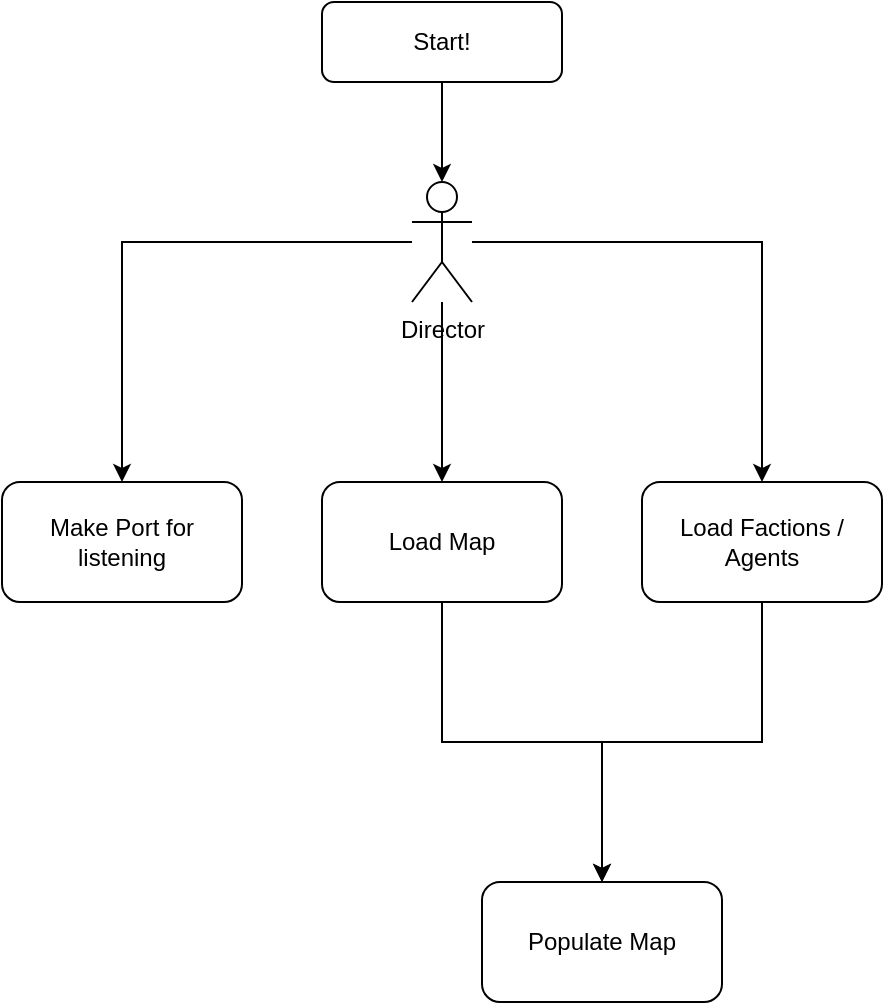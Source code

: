 <mxfile version="25.0.3">
  <diagram id="C5RBs43oDa-KdzZeNtuy" name="Page-1">
    <mxGraphModel dx="989" dy="521" grid="1" gridSize="10" guides="1" tooltips="1" connect="1" arrows="1" fold="1" page="1" pageScale="1" pageWidth="827" pageHeight="1169" math="0" shadow="0">
      <root>
        <mxCell id="WIyWlLk6GJQsqaUBKTNV-0" />
        <mxCell id="WIyWlLk6GJQsqaUBKTNV-1" parent="WIyWlLk6GJQsqaUBKTNV-0" />
        <mxCell id="WIyWlLk6GJQsqaUBKTNV-3" value="Start!" style="rounded=1;whiteSpace=wrap;html=1;fontSize=12;glass=0;strokeWidth=1;shadow=0;" parent="WIyWlLk6GJQsqaUBKTNV-1" vertex="1">
          <mxGeometry x="160" y="80" width="120" height="40" as="geometry" />
        </mxCell>
        <mxCell id="E-4oXCg5oMqy4fV0n46A-7" style="edgeStyle=orthogonalEdgeStyle;rounded=0;orthogonalLoop=1;jettySize=auto;html=1;entryX=0.5;entryY=0;entryDx=0;entryDy=0;" edge="1" parent="WIyWlLk6GJQsqaUBKTNV-1" source="E-4oXCg5oMqy4fV0n46A-2" target="E-4oXCg5oMqy4fV0n46A-4">
          <mxGeometry relative="1" as="geometry" />
        </mxCell>
        <mxCell id="E-4oXCg5oMqy4fV0n46A-8" style="edgeStyle=orthogonalEdgeStyle;rounded=0;orthogonalLoop=1;jettySize=auto;html=1;entryX=0.5;entryY=0;entryDx=0;entryDy=0;" edge="1" parent="WIyWlLk6GJQsqaUBKTNV-1" source="E-4oXCg5oMqy4fV0n46A-2" target="E-4oXCg5oMqy4fV0n46A-5">
          <mxGeometry relative="1" as="geometry" />
        </mxCell>
        <mxCell id="E-4oXCg5oMqy4fV0n46A-9" style="edgeStyle=orthogonalEdgeStyle;rounded=0;orthogonalLoop=1;jettySize=auto;html=1;entryX=0.5;entryY=0;entryDx=0;entryDy=0;" edge="1" parent="WIyWlLk6GJQsqaUBKTNV-1" source="E-4oXCg5oMqy4fV0n46A-2" target="E-4oXCg5oMqy4fV0n46A-6">
          <mxGeometry relative="1" as="geometry" />
        </mxCell>
        <mxCell id="E-4oXCg5oMqy4fV0n46A-2" value="Director" style="shape=umlActor;verticalLabelPosition=bottom;verticalAlign=top;html=1;outlineConnect=0;" vertex="1" parent="WIyWlLk6GJQsqaUBKTNV-1">
          <mxGeometry x="205" y="170" width="30" height="60" as="geometry" />
        </mxCell>
        <mxCell id="E-4oXCg5oMqy4fV0n46A-4" value="Make Port for listening" style="rounded=1;whiteSpace=wrap;html=1;" vertex="1" parent="WIyWlLk6GJQsqaUBKTNV-1">
          <mxGeometry y="320" width="120" height="60" as="geometry" />
        </mxCell>
        <mxCell id="E-4oXCg5oMqy4fV0n46A-11" style="edgeStyle=orthogonalEdgeStyle;rounded=0;orthogonalLoop=1;jettySize=auto;html=1;entryX=0.5;entryY=0;entryDx=0;entryDy=0;" edge="1" parent="WIyWlLk6GJQsqaUBKTNV-1" source="E-4oXCg5oMqy4fV0n46A-5" target="E-4oXCg5oMqy4fV0n46A-10">
          <mxGeometry relative="1" as="geometry" />
        </mxCell>
        <mxCell id="E-4oXCg5oMqy4fV0n46A-5" value="Load Map" style="rounded=1;whiteSpace=wrap;html=1;" vertex="1" parent="WIyWlLk6GJQsqaUBKTNV-1">
          <mxGeometry x="160" y="320" width="120" height="60" as="geometry" />
        </mxCell>
        <mxCell id="E-4oXCg5oMqy4fV0n46A-12" style="edgeStyle=orthogonalEdgeStyle;rounded=0;orthogonalLoop=1;jettySize=auto;html=1;entryX=0.5;entryY=0;entryDx=0;entryDy=0;" edge="1" parent="WIyWlLk6GJQsqaUBKTNV-1" source="E-4oXCg5oMqy4fV0n46A-6" target="E-4oXCg5oMqy4fV0n46A-10">
          <mxGeometry relative="1" as="geometry" />
        </mxCell>
        <mxCell id="E-4oXCg5oMqy4fV0n46A-6" value="Load Factions / Agents" style="rounded=1;whiteSpace=wrap;html=1;" vertex="1" parent="WIyWlLk6GJQsqaUBKTNV-1">
          <mxGeometry x="320" y="320" width="120" height="60" as="geometry" />
        </mxCell>
        <mxCell id="E-4oXCg5oMqy4fV0n46A-10" value="Populate Map" style="rounded=1;whiteSpace=wrap;html=1;" vertex="1" parent="WIyWlLk6GJQsqaUBKTNV-1">
          <mxGeometry x="240" y="520" width="120" height="60" as="geometry" />
        </mxCell>
        <mxCell id="E-4oXCg5oMqy4fV0n46A-13" style="edgeStyle=orthogonalEdgeStyle;rounded=0;orthogonalLoop=1;jettySize=auto;html=1;entryX=0.5;entryY=0;entryDx=0;entryDy=0;entryPerimeter=0;" edge="1" parent="WIyWlLk6GJQsqaUBKTNV-1" source="WIyWlLk6GJQsqaUBKTNV-3" target="E-4oXCg5oMqy4fV0n46A-2">
          <mxGeometry relative="1" as="geometry" />
        </mxCell>
      </root>
    </mxGraphModel>
  </diagram>
</mxfile>
